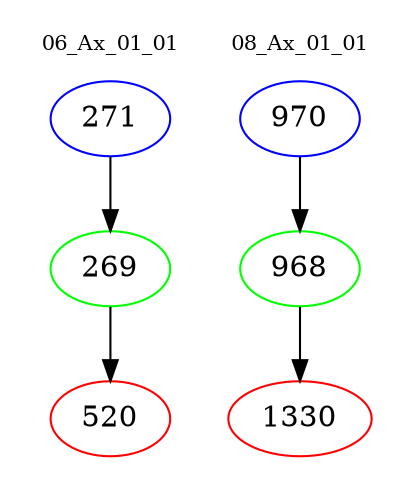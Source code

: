 digraph{
subgraph cluster_0 {
color = white
label = "06_Ax_01_01";
fontsize=10;
T0_271 [label="271", color="blue"]
T0_271 -> T0_269 [color="black"]
T0_269 [label="269", color="green"]
T0_269 -> T0_520 [color="black"]
T0_520 [label="520", color="red"]
}
subgraph cluster_1 {
color = white
label = "08_Ax_01_01";
fontsize=10;
T1_970 [label="970", color="blue"]
T1_970 -> T1_968 [color="black"]
T1_968 [label="968", color="green"]
T1_968 -> T1_1330 [color="black"]
T1_1330 [label="1330", color="red"]
}
}
